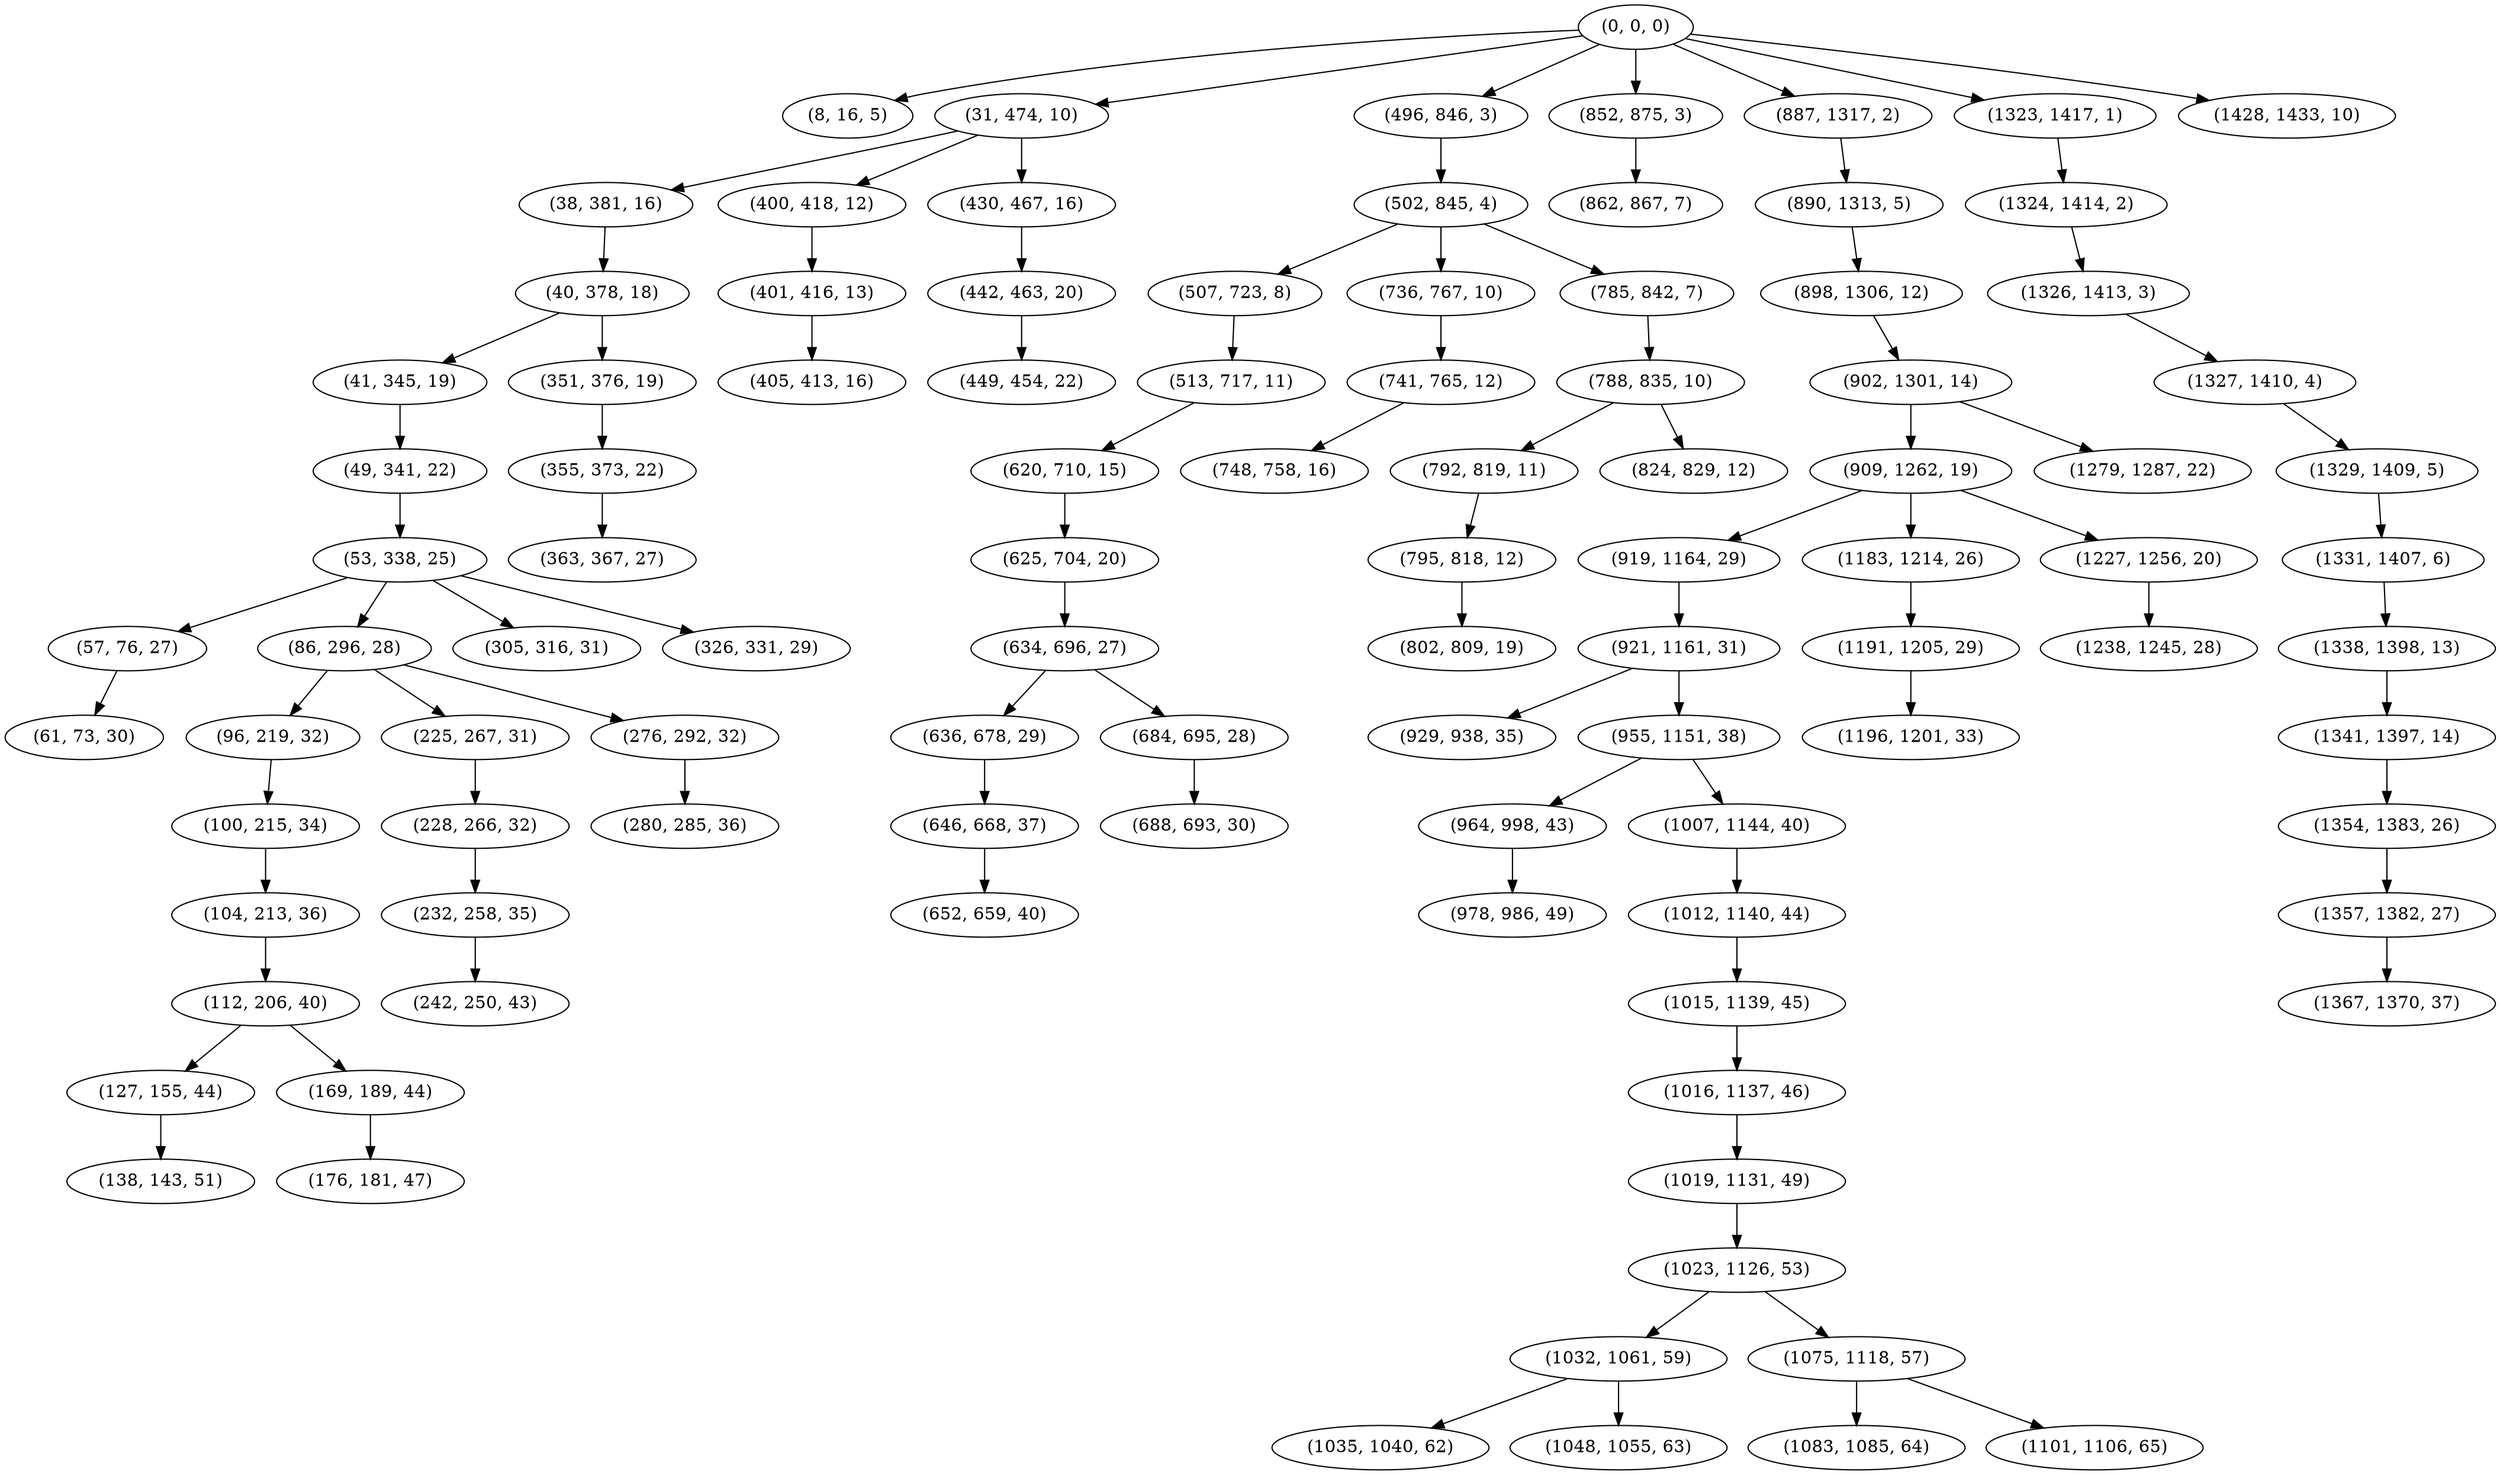 digraph tree {
    "(0, 0, 0)";
    "(8, 16, 5)";
    "(31, 474, 10)";
    "(38, 381, 16)";
    "(40, 378, 18)";
    "(41, 345, 19)";
    "(49, 341, 22)";
    "(53, 338, 25)";
    "(57, 76, 27)";
    "(61, 73, 30)";
    "(86, 296, 28)";
    "(96, 219, 32)";
    "(100, 215, 34)";
    "(104, 213, 36)";
    "(112, 206, 40)";
    "(127, 155, 44)";
    "(138, 143, 51)";
    "(169, 189, 44)";
    "(176, 181, 47)";
    "(225, 267, 31)";
    "(228, 266, 32)";
    "(232, 258, 35)";
    "(242, 250, 43)";
    "(276, 292, 32)";
    "(280, 285, 36)";
    "(305, 316, 31)";
    "(326, 331, 29)";
    "(351, 376, 19)";
    "(355, 373, 22)";
    "(363, 367, 27)";
    "(400, 418, 12)";
    "(401, 416, 13)";
    "(405, 413, 16)";
    "(430, 467, 16)";
    "(442, 463, 20)";
    "(449, 454, 22)";
    "(496, 846, 3)";
    "(502, 845, 4)";
    "(507, 723, 8)";
    "(513, 717, 11)";
    "(620, 710, 15)";
    "(625, 704, 20)";
    "(634, 696, 27)";
    "(636, 678, 29)";
    "(646, 668, 37)";
    "(652, 659, 40)";
    "(684, 695, 28)";
    "(688, 693, 30)";
    "(736, 767, 10)";
    "(741, 765, 12)";
    "(748, 758, 16)";
    "(785, 842, 7)";
    "(788, 835, 10)";
    "(792, 819, 11)";
    "(795, 818, 12)";
    "(802, 809, 19)";
    "(824, 829, 12)";
    "(852, 875, 3)";
    "(862, 867, 7)";
    "(887, 1317, 2)";
    "(890, 1313, 5)";
    "(898, 1306, 12)";
    "(902, 1301, 14)";
    "(909, 1262, 19)";
    "(919, 1164, 29)";
    "(921, 1161, 31)";
    "(929, 938, 35)";
    "(955, 1151, 38)";
    "(964, 998, 43)";
    "(978, 986, 49)";
    "(1007, 1144, 40)";
    "(1012, 1140, 44)";
    "(1015, 1139, 45)";
    "(1016, 1137, 46)";
    "(1019, 1131, 49)";
    "(1023, 1126, 53)";
    "(1032, 1061, 59)";
    "(1035, 1040, 62)";
    "(1048, 1055, 63)";
    "(1075, 1118, 57)";
    "(1083, 1085, 64)";
    "(1101, 1106, 65)";
    "(1183, 1214, 26)";
    "(1191, 1205, 29)";
    "(1196, 1201, 33)";
    "(1227, 1256, 20)";
    "(1238, 1245, 28)";
    "(1279, 1287, 22)";
    "(1323, 1417, 1)";
    "(1324, 1414, 2)";
    "(1326, 1413, 3)";
    "(1327, 1410, 4)";
    "(1329, 1409, 5)";
    "(1331, 1407, 6)";
    "(1338, 1398, 13)";
    "(1341, 1397, 14)";
    "(1354, 1383, 26)";
    "(1357, 1382, 27)";
    "(1367, 1370, 37)";
    "(1428, 1433, 10)";
    "(0, 0, 0)" -> "(8, 16, 5)";
    "(0, 0, 0)" -> "(31, 474, 10)";
    "(0, 0, 0)" -> "(496, 846, 3)";
    "(0, 0, 0)" -> "(852, 875, 3)";
    "(0, 0, 0)" -> "(887, 1317, 2)";
    "(0, 0, 0)" -> "(1323, 1417, 1)";
    "(0, 0, 0)" -> "(1428, 1433, 10)";
    "(31, 474, 10)" -> "(38, 381, 16)";
    "(31, 474, 10)" -> "(400, 418, 12)";
    "(31, 474, 10)" -> "(430, 467, 16)";
    "(38, 381, 16)" -> "(40, 378, 18)";
    "(40, 378, 18)" -> "(41, 345, 19)";
    "(40, 378, 18)" -> "(351, 376, 19)";
    "(41, 345, 19)" -> "(49, 341, 22)";
    "(49, 341, 22)" -> "(53, 338, 25)";
    "(53, 338, 25)" -> "(57, 76, 27)";
    "(53, 338, 25)" -> "(86, 296, 28)";
    "(53, 338, 25)" -> "(305, 316, 31)";
    "(53, 338, 25)" -> "(326, 331, 29)";
    "(57, 76, 27)" -> "(61, 73, 30)";
    "(86, 296, 28)" -> "(96, 219, 32)";
    "(86, 296, 28)" -> "(225, 267, 31)";
    "(86, 296, 28)" -> "(276, 292, 32)";
    "(96, 219, 32)" -> "(100, 215, 34)";
    "(100, 215, 34)" -> "(104, 213, 36)";
    "(104, 213, 36)" -> "(112, 206, 40)";
    "(112, 206, 40)" -> "(127, 155, 44)";
    "(112, 206, 40)" -> "(169, 189, 44)";
    "(127, 155, 44)" -> "(138, 143, 51)";
    "(169, 189, 44)" -> "(176, 181, 47)";
    "(225, 267, 31)" -> "(228, 266, 32)";
    "(228, 266, 32)" -> "(232, 258, 35)";
    "(232, 258, 35)" -> "(242, 250, 43)";
    "(276, 292, 32)" -> "(280, 285, 36)";
    "(351, 376, 19)" -> "(355, 373, 22)";
    "(355, 373, 22)" -> "(363, 367, 27)";
    "(400, 418, 12)" -> "(401, 416, 13)";
    "(401, 416, 13)" -> "(405, 413, 16)";
    "(430, 467, 16)" -> "(442, 463, 20)";
    "(442, 463, 20)" -> "(449, 454, 22)";
    "(496, 846, 3)" -> "(502, 845, 4)";
    "(502, 845, 4)" -> "(507, 723, 8)";
    "(502, 845, 4)" -> "(736, 767, 10)";
    "(502, 845, 4)" -> "(785, 842, 7)";
    "(507, 723, 8)" -> "(513, 717, 11)";
    "(513, 717, 11)" -> "(620, 710, 15)";
    "(620, 710, 15)" -> "(625, 704, 20)";
    "(625, 704, 20)" -> "(634, 696, 27)";
    "(634, 696, 27)" -> "(636, 678, 29)";
    "(634, 696, 27)" -> "(684, 695, 28)";
    "(636, 678, 29)" -> "(646, 668, 37)";
    "(646, 668, 37)" -> "(652, 659, 40)";
    "(684, 695, 28)" -> "(688, 693, 30)";
    "(736, 767, 10)" -> "(741, 765, 12)";
    "(741, 765, 12)" -> "(748, 758, 16)";
    "(785, 842, 7)" -> "(788, 835, 10)";
    "(788, 835, 10)" -> "(792, 819, 11)";
    "(788, 835, 10)" -> "(824, 829, 12)";
    "(792, 819, 11)" -> "(795, 818, 12)";
    "(795, 818, 12)" -> "(802, 809, 19)";
    "(852, 875, 3)" -> "(862, 867, 7)";
    "(887, 1317, 2)" -> "(890, 1313, 5)";
    "(890, 1313, 5)" -> "(898, 1306, 12)";
    "(898, 1306, 12)" -> "(902, 1301, 14)";
    "(902, 1301, 14)" -> "(909, 1262, 19)";
    "(902, 1301, 14)" -> "(1279, 1287, 22)";
    "(909, 1262, 19)" -> "(919, 1164, 29)";
    "(909, 1262, 19)" -> "(1183, 1214, 26)";
    "(909, 1262, 19)" -> "(1227, 1256, 20)";
    "(919, 1164, 29)" -> "(921, 1161, 31)";
    "(921, 1161, 31)" -> "(929, 938, 35)";
    "(921, 1161, 31)" -> "(955, 1151, 38)";
    "(955, 1151, 38)" -> "(964, 998, 43)";
    "(955, 1151, 38)" -> "(1007, 1144, 40)";
    "(964, 998, 43)" -> "(978, 986, 49)";
    "(1007, 1144, 40)" -> "(1012, 1140, 44)";
    "(1012, 1140, 44)" -> "(1015, 1139, 45)";
    "(1015, 1139, 45)" -> "(1016, 1137, 46)";
    "(1016, 1137, 46)" -> "(1019, 1131, 49)";
    "(1019, 1131, 49)" -> "(1023, 1126, 53)";
    "(1023, 1126, 53)" -> "(1032, 1061, 59)";
    "(1023, 1126, 53)" -> "(1075, 1118, 57)";
    "(1032, 1061, 59)" -> "(1035, 1040, 62)";
    "(1032, 1061, 59)" -> "(1048, 1055, 63)";
    "(1075, 1118, 57)" -> "(1083, 1085, 64)";
    "(1075, 1118, 57)" -> "(1101, 1106, 65)";
    "(1183, 1214, 26)" -> "(1191, 1205, 29)";
    "(1191, 1205, 29)" -> "(1196, 1201, 33)";
    "(1227, 1256, 20)" -> "(1238, 1245, 28)";
    "(1323, 1417, 1)" -> "(1324, 1414, 2)";
    "(1324, 1414, 2)" -> "(1326, 1413, 3)";
    "(1326, 1413, 3)" -> "(1327, 1410, 4)";
    "(1327, 1410, 4)" -> "(1329, 1409, 5)";
    "(1329, 1409, 5)" -> "(1331, 1407, 6)";
    "(1331, 1407, 6)" -> "(1338, 1398, 13)";
    "(1338, 1398, 13)" -> "(1341, 1397, 14)";
    "(1341, 1397, 14)" -> "(1354, 1383, 26)";
    "(1354, 1383, 26)" -> "(1357, 1382, 27)";
    "(1357, 1382, 27)" -> "(1367, 1370, 37)";
}
